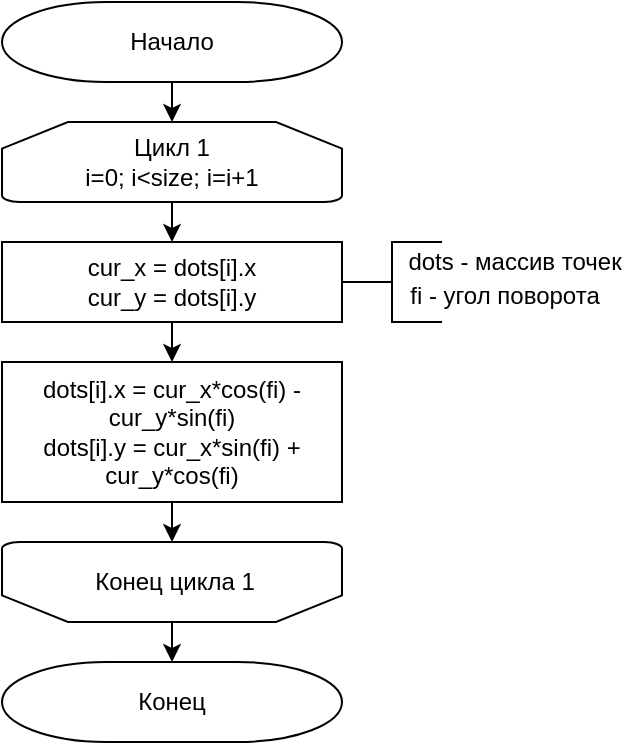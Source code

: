 <mxfile version="13.9.9" type="device"><diagram id="bFHA05NcAy_LrEK03O8M" name="Страница 1"><mxGraphModel dx="920" dy="585" grid="1" gridSize="10" guides="1" tooltips="1" connect="1" arrows="1" fold="1" page="1" pageScale="1" pageWidth="827" pageHeight="1169" math="0" shadow="0"><root><mxCell id="0"/><mxCell id="1" parent="0"/><mxCell id="xYGzo_4J6VFgvCsAUtUz-3" style="edgeStyle=orthogonalEdgeStyle;rounded=0;orthogonalLoop=1;jettySize=auto;html=1;exitX=0.5;exitY=1;exitDx=0;exitDy=0;exitPerimeter=0;entryX=0.5;entryY=0;entryDx=0;entryDy=0;entryPerimeter=0;" edge="1" parent="1" source="xYGzo_4J6VFgvCsAUtUz-1" target="xYGzo_4J6VFgvCsAUtUz-2"><mxGeometry relative="1" as="geometry"/></mxCell><mxCell id="xYGzo_4J6VFgvCsAUtUz-1" value="Начало" style="strokeWidth=1;html=1;shape=mxgraph.flowchart.terminator;whiteSpace=wrap;" vertex="1" parent="1"><mxGeometry x="330" y="20" width="170" height="40" as="geometry"/></mxCell><mxCell id="xYGzo_4J6VFgvCsAUtUz-5" style="edgeStyle=orthogonalEdgeStyle;rounded=0;orthogonalLoop=1;jettySize=auto;html=1;exitX=0.5;exitY=1;exitDx=0;exitDy=0;exitPerimeter=0;entryX=0.5;entryY=0;entryDx=0;entryDy=0;" edge="1" parent="1" source="xYGzo_4J6VFgvCsAUtUz-2" target="xYGzo_4J6VFgvCsAUtUz-4"><mxGeometry relative="1" as="geometry"/></mxCell><mxCell id="xYGzo_4J6VFgvCsAUtUz-2" value="Цикл 1&lt;br&gt;i=0; i&amp;lt;size; i=i+1" style="strokeWidth=1;html=1;shape=mxgraph.flowchart.loop_limit;whiteSpace=wrap;" vertex="1" parent="1"><mxGeometry x="330" y="80" width="170" height="40" as="geometry"/></mxCell><mxCell id="xYGzo_4J6VFgvCsAUtUz-11" style="edgeStyle=orthogonalEdgeStyle;rounded=0;orthogonalLoop=1;jettySize=auto;html=1;exitX=0.5;exitY=1;exitDx=0;exitDy=0;entryX=0.5;entryY=0;entryDx=0;entryDy=0;" edge="1" parent="1" source="xYGzo_4J6VFgvCsAUtUz-4" target="xYGzo_4J6VFgvCsAUtUz-8"><mxGeometry relative="1" as="geometry"/></mxCell><mxCell id="xYGzo_4J6VFgvCsAUtUz-4" value="cur_x = dots[i].x&lt;br&gt;cur_y = dots[i].y" style="rounded=0;whiteSpace=wrap;html=1;absoluteArcSize=1;arcSize=14;strokeWidth=1;" vertex="1" parent="1"><mxGeometry x="330" y="140" width="170" height="40" as="geometry"/></mxCell><mxCell id="xYGzo_4J6VFgvCsAUtUz-6" value="" style="strokeWidth=1;html=1;shape=mxgraph.flowchart.annotation_2;align=left;labelPosition=right;pointerEvents=1;rounded=0;" vertex="1" parent="1"><mxGeometry x="500" y="140" width="50" height="40" as="geometry"/></mxCell><mxCell id="xYGzo_4J6VFgvCsAUtUz-7" value="dots - массив точек" style="text;html=1;align=center;verticalAlign=middle;resizable=0;points=[];autosize=1;" vertex="1" parent="1"><mxGeometry x="526" y="140" width="120" height="20" as="geometry"/></mxCell><mxCell id="xYGzo_4J6VFgvCsAUtUz-15" style="edgeStyle=orthogonalEdgeStyle;rounded=0;orthogonalLoop=1;jettySize=auto;html=1;exitX=0.5;exitY=1;exitDx=0;exitDy=0;entryX=0.5;entryY=1;entryDx=0;entryDy=0;entryPerimeter=0;" edge="1" parent="1" source="xYGzo_4J6VFgvCsAUtUz-8" target="xYGzo_4J6VFgvCsAUtUz-12"><mxGeometry relative="1" as="geometry"/></mxCell><mxCell id="xYGzo_4J6VFgvCsAUtUz-8" value="dots[i].x = cur_x*cos(fi) - cur_y*sin(fi)&lt;br&gt;dots[i].y = cur_x*sin(fi) + cur_y*cos(fi)" style="rounded=0;whiteSpace=wrap;html=1;absoluteArcSize=1;arcSize=14;strokeWidth=1;" vertex="1" parent="1"><mxGeometry x="330" y="200" width="170" height="70" as="geometry"/></mxCell><mxCell id="xYGzo_4J6VFgvCsAUtUz-10" value="fi - угол поворота" style="text;html=1;align=center;verticalAlign=middle;resizable=0;points=[];autosize=1;" vertex="1" parent="1"><mxGeometry x="526" y="157" width="110" height="20" as="geometry"/></mxCell><mxCell id="xYGzo_4J6VFgvCsAUtUz-17" style="edgeStyle=orthogonalEdgeStyle;rounded=0;orthogonalLoop=1;jettySize=auto;html=1;exitX=0.5;exitY=0;exitDx=0;exitDy=0;exitPerimeter=0;entryX=0.5;entryY=0;entryDx=0;entryDy=0;entryPerimeter=0;" edge="1" parent="1" source="xYGzo_4J6VFgvCsAUtUz-12" target="xYGzo_4J6VFgvCsAUtUz-16"><mxGeometry relative="1" as="geometry"/></mxCell><mxCell id="xYGzo_4J6VFgvCsAUtUz-12" value="" style="strokeWidth=1;html=1;shape=mxgraph.flowchart.loop_limit;whiteSpace=wrap;rounded=0;rotation=-180;" vertex="1" parent="1"><mxGeometry x="330" y="290" width="170" height="40" as="geometry"/></mxCell><mxCell id="xYGzo_4J6VFgvCsAUtUz-13" value="Конец цикла 1" style="text;html=1;align=center;verticalAlign=middle;resizable=0;points=[];autosize=1;" vertex="1" parent="1"><mxGeometry x="366" y="300" width="100" height="20" as="geometry"/></mxCell><mxCell id="xYGzo_4J6VFgvCsAUtUz-16" value="Конец" style="strokeWidth=1;html=1;shape=mxgraph.flowchart.terminator;whiteSpace=wrap;" vertex="1" parent="1"><mxGeometry x="330" y="350" width="170" height="40" as="geometry"/></mxCell></root></mxGraphModel></diagram></mxfile>